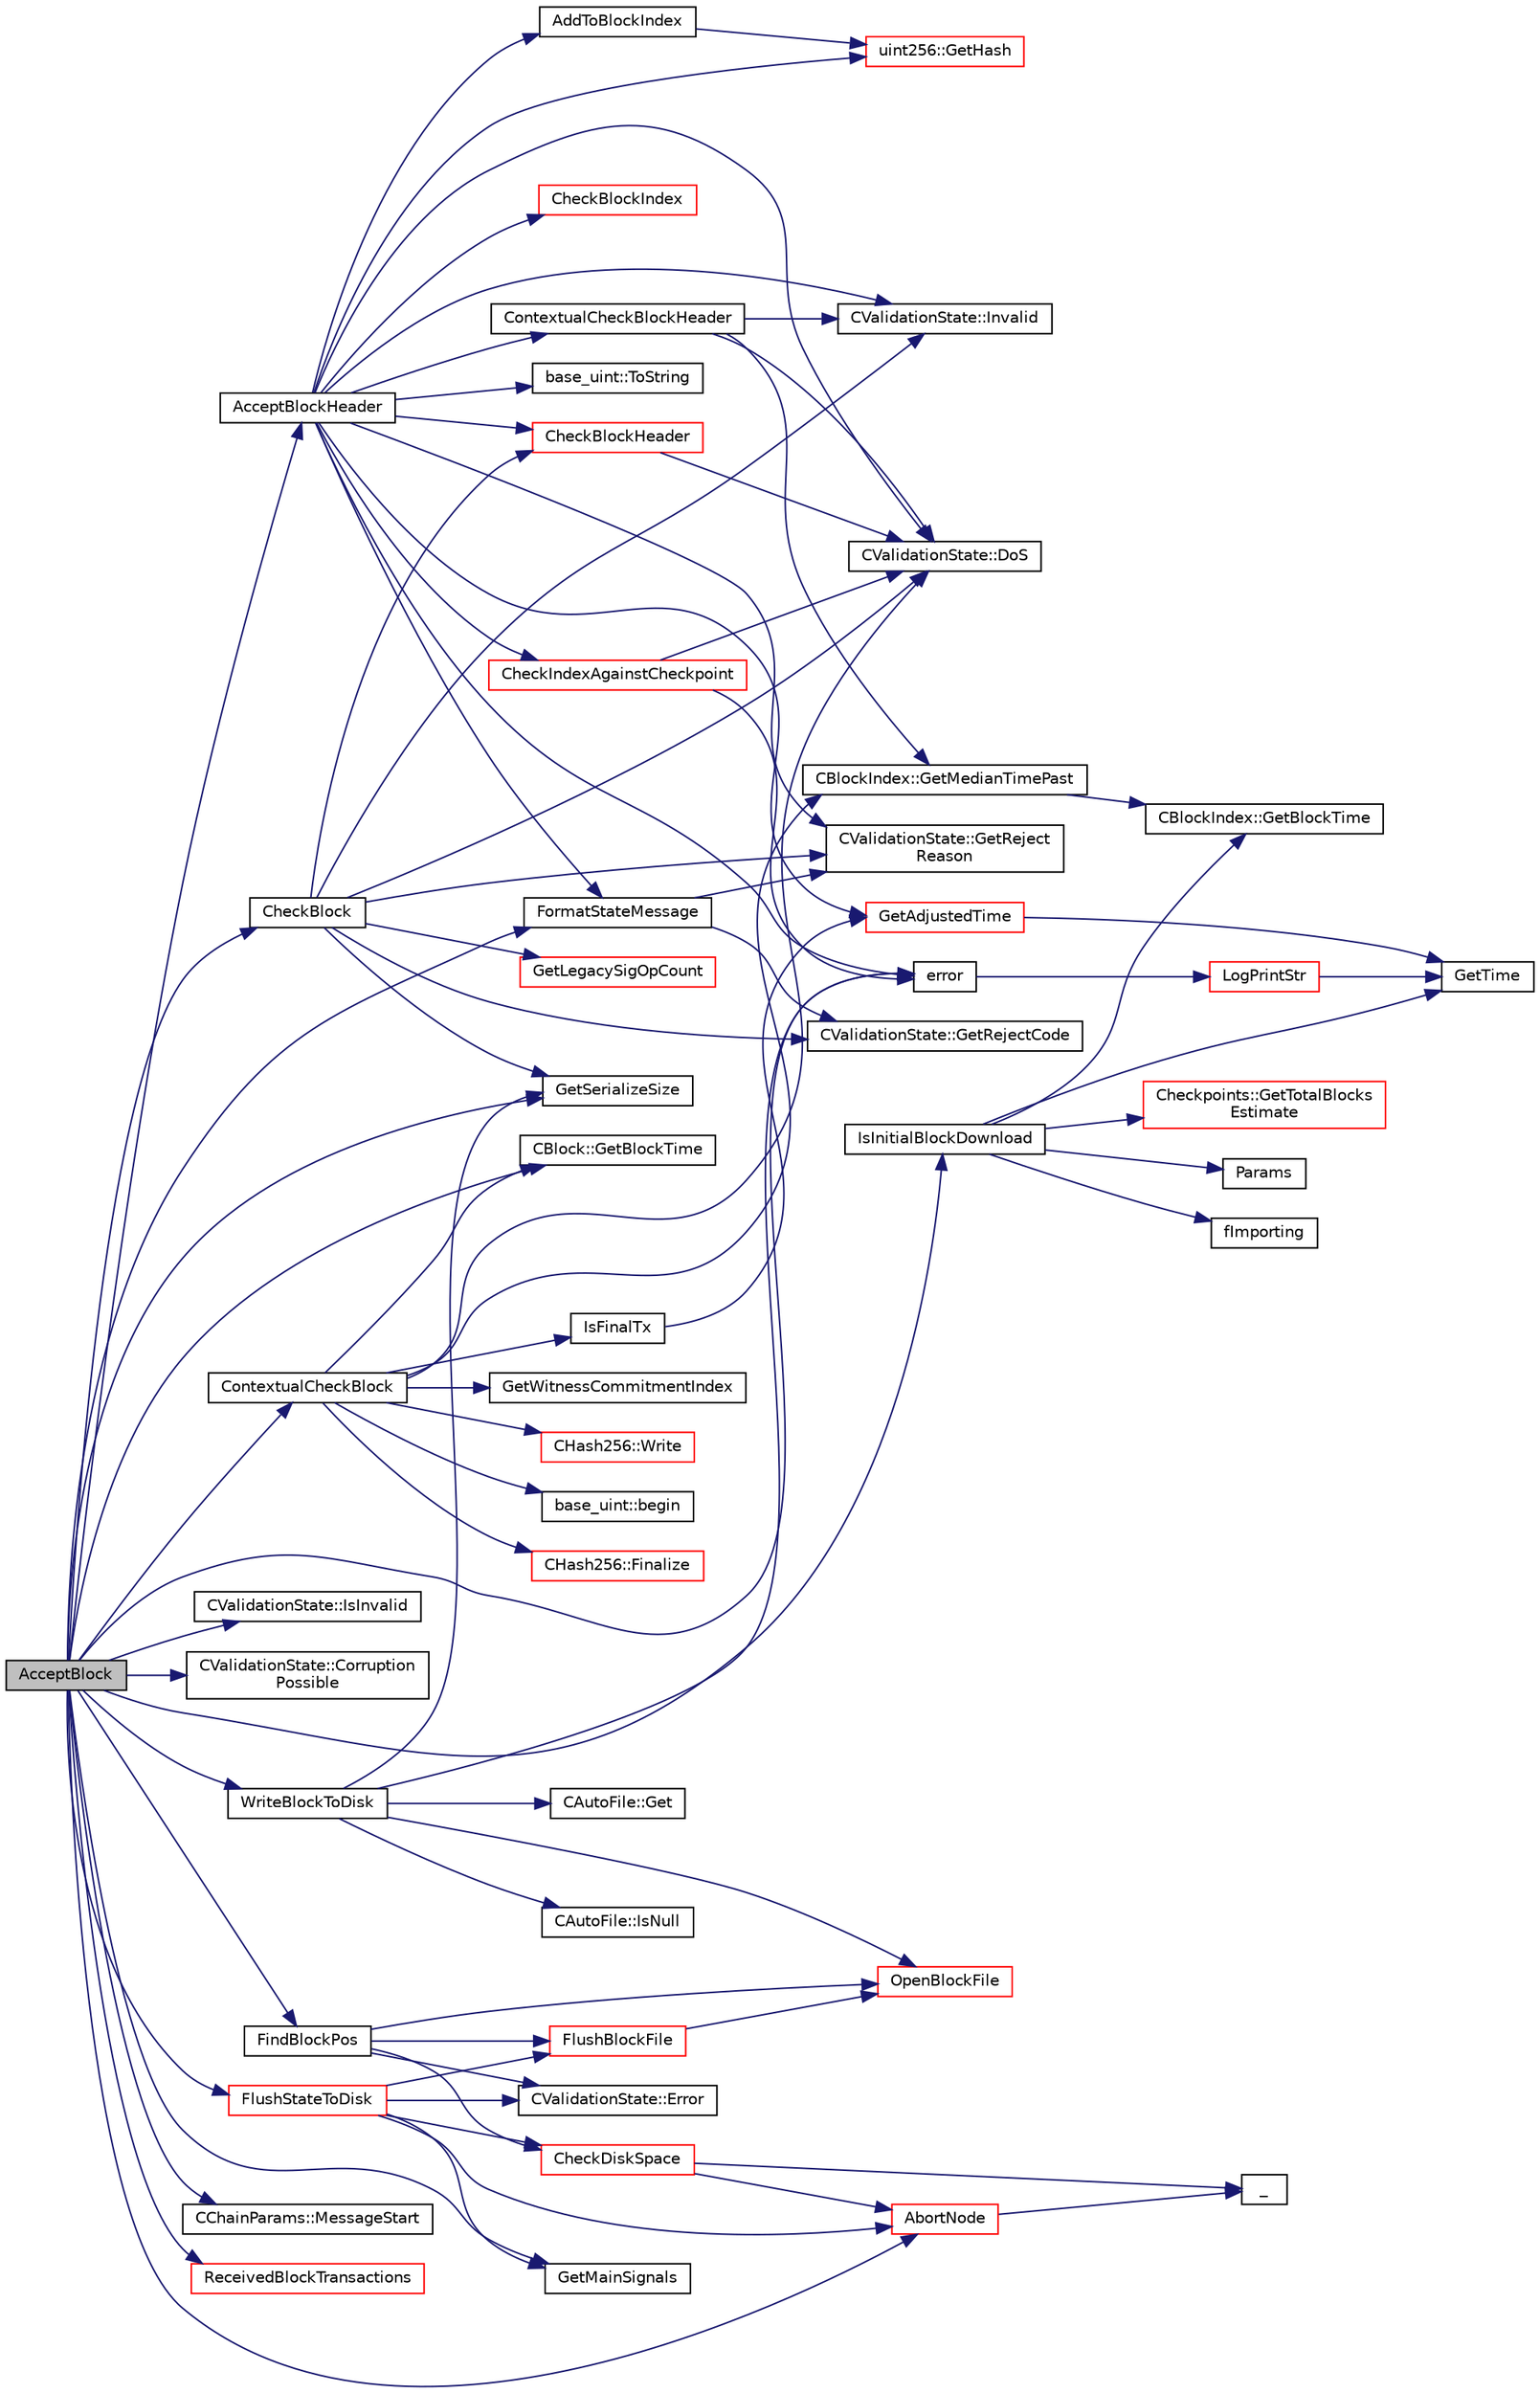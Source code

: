 digraph "AcceptBlock"
{
  edge [fontname="Helvetica",fontsize="10",labelfontname="Helvetica",labelfontsize="10"];
  node [fontname="Helvetica",fontsize="10",shape=record];
  rankdir="LR";
  Node0 [label="AcceptBlock",height=0.2,width=0.4,color="black", fillcolor="grey75", style="filled", fontcolor="black"];
  Node0 -> Node1 [color="midnightblue",fontsize="10",style="solid",fontname="Helvetica"];
  Node1 [label="AcceptBlockHeader",height=0.2,width=0.4,color="black", fillcolor="white", style="filled",URL="$dd/d7d/validation_8cpp.html#a44668eed86c30141dcdd2a7d04bff543"];
  Node1 -> Node2 [color="midnightblue",fontsize="10",style="solid",fontname="Helvetica"];
  Node2 [label="uint256::GetHash",height=0.2,width=0.4,color="red", fillcolor="white", style="filled",URL="$d2/d86/classuint256.html#a6dfa79998c7cb7def7a6c7c0a6915c58"];
  Node1 -> Node5 [color="midnightblue",fontsize="10",style="solid",fontname="Helvetica"];
  Node5 [label="CValidationState::Invalid",height=0.2,width=0.4,color="black", fillcolor="white", style="filled",URL="$d5/df6/class_c_validation_state.html#a88ff08b67f7f44bb3c7f7053bb1ee6fc"];
  Node1 -> Node6 [color="midnightblue",fontsize="10",style="solid",fontname="Helvetica"];
  Node6 [label="error",height=0.2,width=0.4,color="black", fillcolor="white", style="filled",URL="$d8/d3c/util_8h.html#af8985880cf4ef26df0a5aa2ffcb76662"];
  Node6 -> Node7 [color="midnightblue",fontsize="10",style="solid",fontname="Helvetica"];
  Node7 [label="LogPrintStr",height=0.2,width=0.4,color="red", fillcolor="white", style="filled",URL="$d8/d3c/util_8h.html#afd4c3002b2797c0560adddb6af3ca1da"];
  Node7 -> Node15 [color="midnightblue",fontsize="10",style="solid",fontname="Helvetica"];
  Node15 [label="GetTime",height=0.2,width=0.4,color="black", fillcolor="white", style="filled",URL="$df/d2d/util_8cpp.html#a46fac5fba8ba905b5f9acb364f5d8c6f"];
  Node1 -> Node16 [color="midnightblue",fontsize="10",style="solid",fontname="Helvetica"];
  Node16 [label="base_uint::ToString",height=0.2,width=0.4,color="black", fillcolor="white", style="filled",URL="$da/df7/classbase__uint.html#acccba4d9d51a0c36261718ca0cbb293b"];
  Node1 -> Node17 [color="midnightblue",fontsize="10",style="solid",fontname="Helvetica"];
  Node17 [label="CheckBlockHeader",height=0.2,width=0.4,color="red", fillcolor="white", style="filled",URL="$dd/d7d/validation_8cpp.html#ab7a9bd34b5fe878a3623ac1f04e1105c"];
  Node17 -> Node20 [color="midnightblue",fontsize="10",style="solid",fontname="Helvetica"];
  Node20 [label="CValidationState::DoS",height=0.2,width=0.4,color="black", fillcolor="white", style="filled",URL="$d5/df6/class_c_validation_state.html#a3c6786d00da8d1c5df25b4c3876409e8"];
  Node1 -> Node21 [color="midnightblue",fontsize="10",style="solid",fontname="Helvetica"];
  Node21 [label="FormatStateMessage",height=0.2,width=0.4,color="black", fillcolor="white", style="filled",URL="$dd/d7d/validation_8cpp.html#a86ed1d2d0837b905d74c2e4192b6c06a",tooltip="Convert CValidationState to a human-readable message for logging. "];
  Node21 -> Node22 [color="midnightblue",fontsize="10",style="solid",fontname="Helvetica"];
  Node22 [label="CValidationState::GetReject\lReason",height=0.2,width=0.4,color="black", fillcolor="white", style="filled",URL="$d5/df6/class_c_validation_state.html#a8fa9612cb40c3c8592f7cd29b5931ccd"];
  Node21 -> Node23 [color="midnightblue",fontsize="10",style="solid",fontname="Helvetica"];
  Node23 [label="CValidationState::GetRejectCode",height=0.2,width=0.4,color="black", fillcolor="white", style="filled",URL="$d5/df6/class_c_validation_state.html#ad90959549444c9795484785d8af97850"];
  Node1 -> Node20 [color="midnightblue",fontsize="10",style="solid",fontname="Helvetica"];
  Node1 -> Node24 [color="midnightblue",fontsize="10",style="solid",fontname="Helvetica"];
  Node24 [label="CheckIndexAgainstCheckpoint",height=0.2,width=0.4,color="red", fillcolor="white", style="filled",URL="$dd/d7d/validation_8cpp.html#a854f4f2a8843d4ddd0b0824a003b2546"];
  Node24 -> Node20 [color="midnightblue",fontsize="10",style="solid",fontname="Helvetica"];
  Node24 -> Node6 [color="midnightblue",fontsize="10",style="solid",fontname="Helvetica"];
  Node1 -> Node22 [color="midnightblue",fontsize="10",style="solid",fontname="Helvetica"];
  Node1 -> Node28 [color="midnightblue",fontsize="10",style="solid",fontname="Helvetica"];
  Node28 [label="ContextualCheckBlockHeader",height=0.2,width=0.4,color="black", fillcolor="white", style="filled",URL="$dd/d7d/validation_8cpp.html#a6e862c7e805f1dc56a75c575ab65c516",tooltip="Context-dependent validity checks. "];
  Node28 -> Node20 [color="midnightblue",fontsize="10",style="solid",fontname="Helvetica"];
  Node28 -> Node29 [color="midnightblue",fontsize="10",style="solid",fontname="Helvetica"];
  Node29 [label="CBlockIndex::GetMedianTimePast",height=0.2,width=0.4,color="black", fillcolor="white", style="filled",URL="$d3/dbd/class_c_block_index.html#aa9bd0ab02cf8b9c866618cee3a5a0583"];
  Node29 -> Node30 [color="midnightblue",fontsize="10",style="solid",fontname="Helvetica"];
  Node30 [label="CBlockIndex::GetBlockTime",height=0.2,width=0.4,color="black", fillcolor="white", style="filled",URL="$d3/dbd/class_c_block_index.html#a9fe0d4463c07c466f66252e8eec25f5c"];
  Node28 -> Node5 [color="midnightblue",fontsize="10",style="solid",fontname="Helvetica"];
  Node1 -> Node31 [color="midnightblue",fontsize="10",style="solid",fontname="Helvetica"];
  Node31 [label="GetAdjustedTime",height=0.2,width=0.4,color="red", fillcolor="white", style="filled",URL="$df/d2d/util_8cpp.html#a09f81b9c7650f898cf3cf305b87547e6"];
  Node31 -> Node15 [color="midnightblue",fontsize="10",style="solid",fontname="Helvetica"];
  Node1 -> Node33 [color="midnightblue",fontsize="10",style="solid",fontname="Helvetica"];
  Node33 [label="AddToBlockIndex",height=0.2,width=0.4,color="black", fillcolor="white", style="filled",URL="$dd/d7d/validation_8cpp.html#a93b9250a4ecb51618145c73c5af3b653"];
  Node33 -> Node2 [color="midnightblue",fontsize="10",style="solid",fontname="Helvetica"];
  Node1 -> Node34 [color="midnightblue",fontsize="10",style="solid",fontname="Helvetica"];
  Node34 [label="CheckBlockIndex",height=0.2,width=0.4,color="red", fillcolor="white", style="filled",URL="$dd/d7d/validation_8cpp.html#a2f4243729dc8ec324a1088f256bdc506"];
  Node0 -> Node36 [color="midnightblue",fontsize="10",style="solid",fontname="Helvetica"];
  Node36 [label="CheckBlock",height=0.2,width=0.4,color="black", fillcolor="white", style="filled",URL="$dd/d7d/validation_8cpp.html#abc9c65975a473d224b3b97b89d571942",tooltip="Functions for validating blocks and updating the block tree. "];
  Node36 -> Node17 [color="midnightblue",fontsize="10",style="solid",fontname="Helvetica"];
  Node36 -> Node20 [color="midnightblue",fontsize="10",style="solid",fontname="Helvetica"];
  Node36 -> Node37 [color="midnightblue",fontsize="10",style="solid",fontname="Helvetica"];
  Node37 [label="GetSerializeSize",height=0.2,width=0.4,color="black", fillcolor="white", style="filled",URL="$df/d9d/serialize_8h.html#a48239e478ae730373d1984fe304ca025"];
  Node36 -> Node5 [color="midnightblue",fontsize="10",style="solid",fontname="Helvetica"];
  Node36 -> Node23 [color="midnightblue",fontsize="10",style="solid",fontname="Helvetica"];
  Node36 -> Node22 [color="midnightblue",fontsize="10",style="solid",fontname="Helvetica"];
  Node36 -> Node38 [color="midnightblue",fontsize="10",style="solid",fontname="Helvetica"];
  Node38 [label="GetLegacySigOpCount",height=0.2,width=0.4,color="red", fillcolor="white", style="filled",URL="$df/d0a/main_8cpp.html#ad2eaf4f8542c12ea9ee1183609cc6d1a",tooltip="Count ECDSA signature operations the old-fashioned (pre-0.6) way. "];
  Node0 -> Node40 [color="midnightblue",fontsize="10",style="solid",fontname="Helvetica"];
  Node40 [label="ContextualCheckBlock",height=0.2,width=0.4,color="black", fillcolor="white", style="filled",URL="$dd/d7d/validation_8cpp.html#a3738f9e2128f53dff80e660afa21de3e"];
  Node40 -> Node29 [color="midnightblue",fontsize="10",style="solid",fontname="Helvetica"];
  Node40 -> Node41 [color="midnightblue",fontsize="10",style="solid",fontname="Helvetica"];
  Node41 [label="CBlock::GetBlockTime",height=0.2,width=0.4,color="black", fillcolor="white", style="filled",URL="$d3/d51/class_c_block.html#a4fa8201373b08e0ee4b4c678b8f2c4aa"];
  Node40 -> Node42 [color="midnightblue",fontsize="10",style="solid",fontname="Helvetica"];
  Node42 [label="IsFinalTx",height=0.2,width=0.4,color="black", fillcolor="white", style="filled",URL="$df/d0a/main_8cpp.html#adc332cd7ac94e639bb4239618341be19"];
  Node42 -> Node31 [color="midnightblue",fontsize="10",style="solid",fontname="Helvetica"];
  Node40 -> Node20 [color="midnightblue",fontsize="10",style="solid",fontname="Helvetica"];
  Node40 -> Node43 [color="midnightblue",fontsize="10",style="solid",fontname="Helvetica"];
  Node43 [label="GetWitnessCommitmentIndex",height=0.2,width=0.4,color="black", fillcolor="white", style="filled",URL="$dd/d7d/validation_8cpp.html#aefbbe9094bd65ee8f223534a7dfe9987"];
  Node40 -> Node44 [color="midnightblue",fontsize="10",style="solid",fontname="Helvetica"];
  Node44 [label="CHash256::Write",height=0.2,width=0.4,color="red", fillcolor="white", style="filled",URL="$d4/dec/class_c_hash256.html#a9cc25033c6435cb28e2e8e377c949a7a"];
  Node40 -> Node49 [color="midnightblue",fontsize="10",style="solid",fontname="Helvetica"];
  Node49 [label="base_uint::begin",height=0.2,width=0.4,color="black", fillcolor="white", style="filled",URL="$da/df7/classbase__uint.html#aaa32054bf4e8fbb31d54a75f6065174d"];
  Node40 -> Node50 [color="midnightblue",fontsize="10",style="solid",fontname="Helvetica"];
  Node50 [label="CHash256::Finalize",height=0.2,width=0.4,color="red", fillcolor="white", style="filled",URL="$d4/dec/class_c_hash256.html#aa8a70c1b7cf24ce7d00240a1131cf4e7"];
  Node0 -> Node59 [color="midnightblue",fontsize="10",style="solid",fontname="Helvetica"];
  Node59 [label="CValidationState::IsInvalid",height=0.2,width=0.4,color="black", fillcolor="white", style="filled",URL="$d5/df6/class_c_validation_state.html#ace1d536f4003d3a6689fccd0f496c977"];
  Node0 -> Node60 [color="midnightblue",fontsize="10",style="solid",fontname="Helvetica"];
  Node60 [label="CValidationState::Corruption\lPossible",height=0.2,width=0.4,color="black", fillcolor="white", style="filled",URL="$d5/df6/class_c_validation_state.html#add2b2dc505a8527fda32295b65bb636b"];
  Node0 -> Node6 [color="midnightblue",fontsize="10",style="solid",fontname="Helvetica"];
  Node0 -> Node21 [color="midnightblue",fontsize="10",style="solid",fontname="Helvetica"];
  Node0 -> Node61 [color="midnightblue",fontsize="10",style="solid",fontname="Helvetica"];
  Node61 [label="IsInitialBlockDownload",height=0.2,width=0.4,color="black", fillcolor="white", style="filled",URL="$dd/d7d/validation_8cpp.html#a5edcd96316574fd4a7f3ae0922a5cfd6",tooltip="Check whether we are doing an initial block download (synchronizing from disk or network) ..."];
  Node61 -> Node62 [color="midnightblue",fontsize="10",style="solid",fontname="Helvetica"];
  Node62 [label="Checkpoints::GetTotalBlocks\lEstimate",height=0.2,width=0.4,color="red", fillcolor="white", style="filled",URL="$d5/d46/namespace_checkpoints.html#ac4dc0a0ba00009be52fee3eef694c2c0"];
  Node61 -> Node15 [color="midnightblue",fontsize="10",style="solid",fontname="Helvetica"];
  Node61 -> Node30 [color="midnightblue",fontsize="10",style="solid",fontname="Helvetica"];
  Node61 -> Node10 [color="midnightblue",fontsize="10",style="solid",fontname="Helvetica"];
  Node10 [label="Params",height=0.2,width=0.4,color="black", fillcolor="white", style="filled",URL="$df/dbf/chainparams_8cpp.html#ace5c5b706d71a324a417dd2db394fd4a",tooltip="Return the currently selected parameters. "];
  Node61 -> Node63 [color="midnightblue",fontsize="10",style="solid",fontname="Helvetica"];
  Node63 [label="fImporting",height=0.2,width=0.4,color="black", fillcolor="white", style="filled",URL="$dd/d7d/validation_8cpp.html#a30436c6f8e34f6f70217dafd009f1815"];
  Node0 -> Node64 [color="midnightblue",fontsize="10",style="solid",fontname="Helvetica"];
  Node64 [label="GetMainSignals",height=0.2,width=0.4,color="black", fillcolor="white", style="filled",URL="$d1/dd6/validationinterface_8cpp.html#a0aaad62c8654cb1868295e0682b05866"];
  Node0 -> Node37 [color="midnightblue",fontsize="10",style="solid",fontname="Helvetica"];
  Node0 -> Node65 [color="midnightblue",fontsize="10",style="solid",fontname="Helvetica"];
  Node65 [label="FindBlockPos",height=0.2,width=0.4,color="black", fillcolor="white", style="filled",URL="$dd/d7d/validation_8cpp.html#a901d5ba590050c555cfe104705b39f79"];
  Node65 -> Node66 [color="midnightblue",fontsize="10",style="solid",fontname="Helvetica"];
  Node66 [label="FlushBlockFile",height=0.2,width=0.4,color="red", fillcolor="white", style="filled",URL="$dd/d7d/validation_8cpp.html#a60aaca97e87f41ccf0f794d1ff252bff"];
  Node66 -> Node67 [color="midnightblue",fontsize="10",style="solid",fontname="Helvetica"];
  Node67 [label="OpenBlockFile",height=0.2,width=0.4,color="red", fillcolor="white", style="filled",URL="$dd/d7d/validation_8cpp.html#a0d81388930a4ccb6a69b9abdd1ef5097",tooltip="Open a block file (blk?????.dat) "];
  Node65 -> Node73 [color="midnightblue",fontsize="10",style="solid",fontname="Helvetica"];
  Node73 [label="CheckDiskSpace",height=0.2,width=0.4,color="red", fillcolor="white", style="filled",URL="$dd/d7d/validation_8cpp.html#a7d4a97e049394047743b48c0cd0f0791",tooltip="Check whether enough disk space is available for an incoming block. "];
  Node73 -> Node74 [color="midnightblue",fontsize="10",style="solid",fontname="Helvetica"];
  Node74 [label="_",height=0.2,width=0.4,color="black", fillcolor="white", style="filled",URL="$d9/d6d/ui__interface_8h.html#aad133bb6103b53cebf03fd01e2f11ba1",tooltip="Translation function: Call Translate signal on UI interface, which returns a boost::optional result..."];
  Node73 -> Node76 [color="midnightblue",fontsize="10",style="solid",fontname="Helvetica"];
  Node76 [label="AbortNode",height=0.2,width=0.4,color="red", fillcolor="white", style="filled",URL="$df/d0a/main_8cpp.html#a183c4f45aed59599d1875a80d0cf58ca",tooltip="Abort with a message. "];
  Node76 -> Node74 [color="midnightblue",fontsize="10",style="solid",fontname="Helvetica"];
  Node65 -> Node67 [color="midnightblue",fontsize="10",style="solid",fontname="Helvetica"];
  Node65 -> Node77 [color="midnightblue",fontsize="10",style="solid",fontname="Helvetica"];
  Node77 [label="CValidationState::Error",height=0.2,width=0.4,color="black", fillcolor="white", style="filled",URL="$d5/df6/class_c_validation_state.html#abf67ad56f62df5679d47c289684c554c"];
  Node0 -> Node41 [color="midnightblue",fontsize="10",style="solid",fontname="Helvetica"];
  Node0 -> Node79 [color="midnightblue",fontsize="10",style="solid",fontname="Helvetica"];
  Node79 [label="WriteBlockToDisk",height=0.2,width=0.4,color="black", fillcolor="white", style="filled",URL="$dd/d7d/validation_8cpp.html#a5a30f21e1d098b9bcc0aec2d2252670c"];
  Node79 -> Node67 [color="midnightblue",fontsize="10",style="solid",fontname="Helvetica"];
  Node79 -> Node80 [color="midnightblue",fontsize="10",style="solid",fontname="Helvetica"];
  Node80 [label="CAutoFile::IsNull",height=0.2,width=0.4,color="black", fillcolor="white", style="filled",URL="$df/dc9/class_c_auto_file.html#a7fd47268b6d85a89acafdb73559f8e78",tooltip="Return true if the wrapped FILE* is NULL, false otherwise. "];
  Node79 -> Node6 [color="midnightblue",fontsize="10",style="solid",fontname="Helvetica"];
  Node79 -> Node37 [color="midnightblue",fontsize="10",style="solid",fontname="Helvetica"];
  Node79 -> Node81 [color="midnightblue",fontsize="10",style="solid",fontname="Helvetica"];
  Node81 [label="CAutoFile::Get",height=0.2,width=0.4,color="black", fillcolor="white", style="filled",URL="$df/dc9/class_c_auto_file.html#a2c1ad2d25562fea82a54bdef2793a0dd",tooltip="Get wrapped FILE* without transfer of ownership. "];
  Node0 -> Node82 [color="midnightblue",fontsize="10",style="solid",fontname="Helvetica"];
  Node82 [label="CChainParams::MessageStart",height=0.2,width=0.4,color="black", fillcolor="white", style="filled",URL="$d1/d4f/class_c_chain_params.html#accc01cc5a34b449c3370f46a5b4c5190"];
  Node0 -> Node76 [color="midnightblue",fontsize="10",style="solid",fontname="Helvetica"];
  Node0 -> Node83 [color="midnightblue",fontsize="10",style="solid",fontname="Helvetica"];
  Node83 [label="ReceivedBlockTransactions",height=0.2,width=0.4,color="red", fillcolor="white", style="filled",URL="$dd/d7d/validation_8cpp.html#a895527f81e6fbc668975ab0b611805d9",tooltip="Mark a block as having its data received and checked (up to BLOCK_VALID_TRANSACTIONS). "];
  Node0 -> Node85 [color="midnightblue",fontsize="10",style="solid",fontname="Helvetica"];
  Node85 [label="FlushStateToDisk",height=0.2,width=0.4,color="red", fillcolor="white", style="filled",URL="$dd/d7d/validation_8cpp.html#a788f3aaee688481378aa35a0e776718a",tooltip="Update the on-disk chain state. "];
  Node85 -> Node73 [color="midnightblue",fontsize="10",style="solid",fontname="Helvetica"];
  Node85 -> Node77 [color="midnightblue",fontsize="10",style="solid",fontname="Helvetica"];
  Node85 -> Node66 [color="midnightblue",fontsize="10",style="solid",fontname="Helvetica"];
  Node85 -> Node76 [color="midnightblue",fontsize="10",style="solid",fontname="Helvetica"];
  Node85 -> Node64 [color="midnightblue",fontsize="10",style="solid",fontname="Helvetica"];
}
